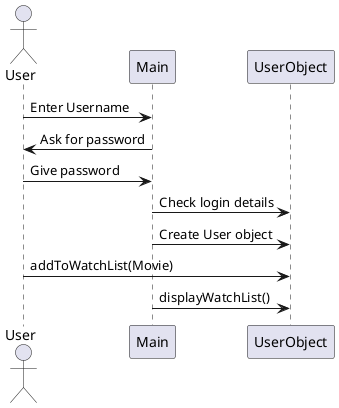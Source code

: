 @startuml
!pragma layout smetana
actor User
participant Main
participant UserObject

User -> Main : Enter Username
Main -> User : Ask for password
User -> Main : Give password
Main -> UserObject : Check login details
Main -> UserObject : Create User object

User -> UserObject : addToWatchList(Movie)
Main -> UserObject : displayWatchList()
@enduml